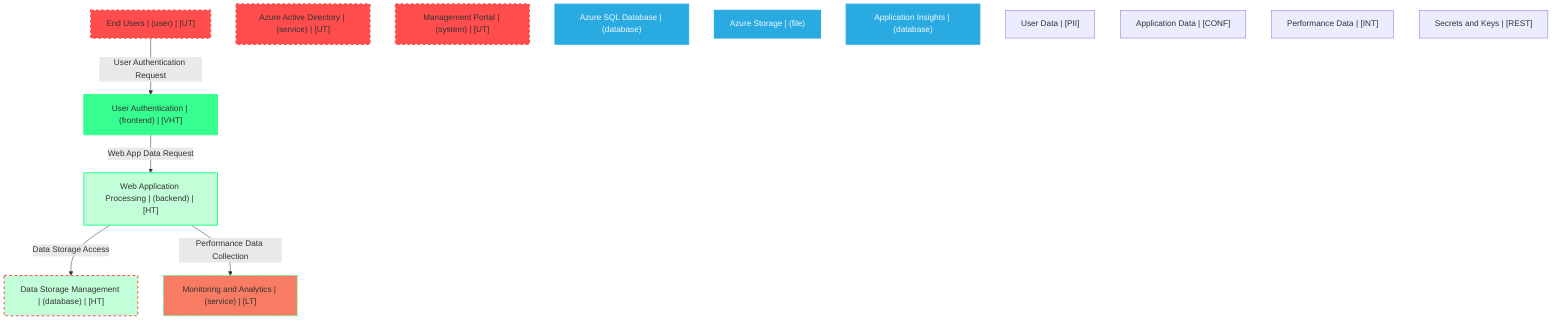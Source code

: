 graph TB
  node_01F8V8M8ZB5F1D8F9Z5G1K7F5L["End Users | (user) | [UT]"]:::untrusted
  node_01F8V8M8ZB5F1D8F9Z5G1K7F5M["Azure Active Directory | (service) | [UT]"]:::untrusted
  node_01F8V8M8ZB5F1D8F9Z5G1K7F5N["Management Portal | (system) | [UT]"]:::untrusted
  node_01F8V8M8ZB5F1D8F9Z5G1K7F5E["User Authentication | (frontend) | [VHT]"]:::veryHighTrust
  node_01F8V8M8ZB5F1D8F9Z5G1K7F5F["Web Application Processing | (backend) | [HT]"]:::highTrust
  node_01F8V8M8ZB5F1D8F9Z5G1K7F5G["Data Storage Management | (database) | [HT]"]:::highTrust
  node_01F8V8M8ZB5F1D8F9Z5G1K7F5H["Monitoring and Analytics | (service) | [LT]"]:::lowTrust
  node_01F8V8M8ZB5F1D8F9Z5G1K7F5I["Azure SQL Database | (database)"]:::dataStore
  node_01F8V8M8ZB5F1D8F9Z5G1K7F5J["Azure Storage | (file)"]:::dataStore
  node_01F8V8M8ZB5F1D8F9Z5G1K7F5K["Application Insights | (database)"]:::dataStore
  node_01F8V8M8ZB5F1D8F9Z5G1K7F5A["User Data | [PII]"]:::dataAsset,pii
  node_01F8V8M8ZB5F1D8F9Z5G1K7F5B["Application Data | [CONF]"]:::dataAsset,confidential
  node_01F8V8M8ZB5F1D8F9Z5G1K7F5C["Performance Data | [INT]"]:::dataAsset,internal
  node_01F8V8M8ZB5F1D8F9Z5G1K7F5D["Secrets and Keys | [REST]"]:::dataAsset,restricted

  node_01F8V8M8ZB5F1D8F9Z5G1K7F5L -->|User Authentication Request| node_01F8V8M8ZB5F1D8F9Z5G1K7F5E:::encryptedFlow
  node_01F8V8M8ZB5F1D8F9Z5G1K7F5E -->|Web App Data Request| node_01F8V8M8ZB5F1D8F9Z5G1K7F5F:::encryptedFlow
  node_01F8V8M8ZB5F1D8F9Z5G1K7F5F -->|Data Storage Access| node_01F8V8M8ZB5F1D8F9Z5G1K7F5G:::unencryptedFlow
  node_01F8V8M8ZB5F1D8F9Z5G1K7F5F -->|Performance Data Collection| node_01F8V8M8ZB5F1D8F9Z5G1K7F5H:::encryptedFlow

  classDef externalEntity fill:#FF4C4C,stroke:#FF4C4C,stroke-width:2px,color:#F5F7FA
  classDef process fill:#36FF8F,stroke:#36FF8F,stroke-width:2px,color:#0B0D17
  classDef dataStore fill:#29ABE2,stroke:#29ABE2,stroke-width:2px,color:#F5F7FA
  classDef dataAsset fill:#A259FF,stroke:#c3a4ff,stroke-width:2px,color:#F5F7FA
  classDef untrusted fill:#FF4C4C,stroke:#FF4C4C,stroke-width:3px,stroke-dasharray:5 5
  classDef lowTrust fill:#f77c63,stroke:#f77c63,stroke-width:2px,stroke-dasharray:3 3
  classDef mediumTrust fill:#FFD300,stroke:#FFD300,stroke-width:2px
  classDef highTrust fill:#C2FFD8,stroke:#36FF8F,stroke-width:2px
  classDef veryHighTrust fill:#36FF8F,stroke:#36FF8F,stroke-width:3px
  classDef public fill:#C2FFD8,stroke:#36FF8F,stroke-width:1px
  classDef internal fill:#FFF2B3,stroke:#FFD300,stroke-width:1px
  classDef confidential fill:#FFB3B3,stroke:#FF4C4C,stroke-width:2px
  classDef restricted fill:#FF4C4C,stroke:#FF4C4C,stroke-width:3px
  classDef pii fill:#ffa1ad,stroke:#A259FF,stroke-width:2px
  classDef pci fill:#FF4C4C,stroke:#FF4C4C,stroke-width:3px
  classDef phi fill:#ffa1ad,stroke:#A259FF,stroke-width:3px
  classDef encryptedFlow stroke:#36FF8F,stroke-width:2px
  classDef unencryptedFlow stroke:#FF4C4C,stroke-width:2px,stroke-dasharray:5 5
  classDef authenticatedFlow stroke:#29ABE2,stroke-width:2px
  classDef trustBoundary fill:transparent,stroke:#2E3440,stroke-width:3px,stroke-dasharray:10 5